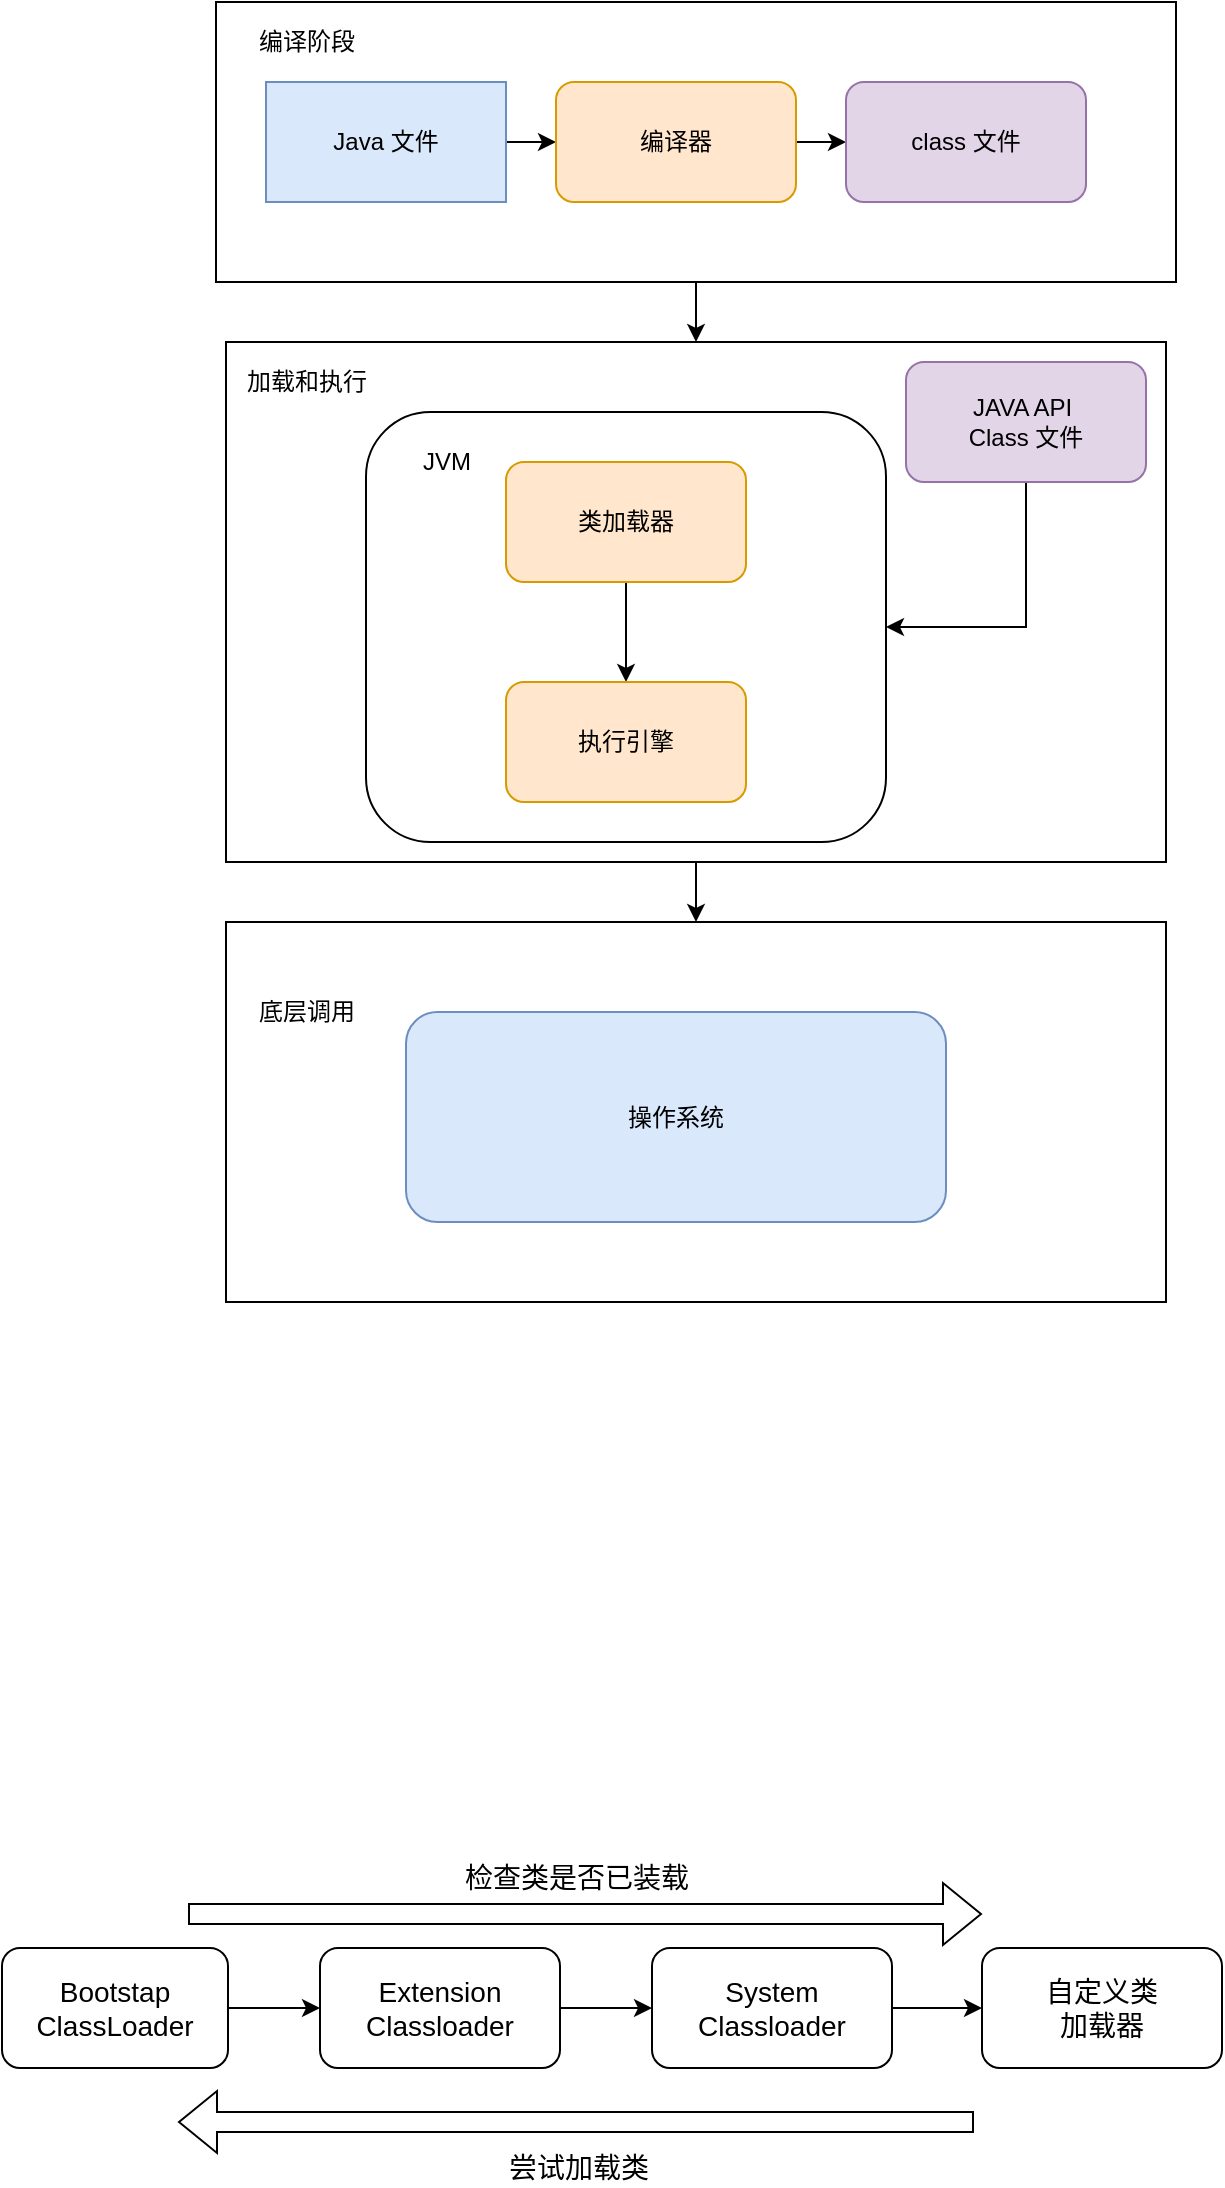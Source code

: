 <mxfile version="15.8.4" type="device"><diagram id="jexUZdtkr04LDdOQgsvH" name="Page-1"><mxGraphModel dx="1038" dy="617" grid="0" gridSize="10" guides="1" tooltips="1" connect="1" arrows="1" fold="1" page="0" pageScale="1" pageWidth="827" pageHeight="1169" math="0" shadow="0"><root><mxCell id="0"/><mxCell id="1" parent="0"/><mxCell id="Ha-A41okOYfvF64295Dq-19" value="" style="edgeStyle=orthogonalEdgeStyle;rounded=0;orthogonalLoop=1;jettySize=auto;html=1;entryX=0.5;entryY=0;entryDx=0;entryDy=0;" parent="1" source="Ha-A41okOYfvF64295Dq-1" target="Ha-A41okOYfvF64295Dq-8" edge="1"><mxGeometry relative="1" as="geometry"/></mxCell><mxCell id="Ha-A41okOYfvF64295Dq-1" value="" style="rounded=0;whiteSpace=wrap;html=1;" parent="1" vertex="1"><mxGeometry x="145" y="80" width="480" height="140" as="geometry"/></mxCell><mxCell id="Ha-A41okOYfvF64295Dq-2" value="编译阶段" style="text;html=1;align=center;verticalAlign=middle;resizable=0;points=[];autosize=1;strokeColor=none;fillColor=none;" parent="1" vertex="1"><mxGeometry x="160" y="90" width="60" height="20" as="geometry"/></mxCell><mxCell id="Ha-A41okOYfvF64295Dq-6" value="" style="edgeStyle=orthogonalEdgeStyle;rounded=0;orthogonalLoop=1;jettySize=auto;html=1;" parent="1" source="Ha-A41okOYfvF64295Dq-3" target="Ha-A41okOYfvF64295Dq-4" edge="1"><mxGeometry relative="1" as="geometry"/></mxCell><mxCell id="Ha-A41okOYfvF64295Dq-3" value="Java 文件" style="rounded=0;whiteSpace=wrap;html=1;fillColor=#dae8fc;strokeColor=#6c8ebf;" parent="1" vertex="1"><mxGeometry x="170" y="120" width="120" height="60" as="geometry"/></mxCell><mxCell id="Ha-A41okOYfvF64295Dq-7" style="edgeStyle=orthogonalEdgeStyle;rounded=0;orthogonalLoop=1;jettySize=auto;html=1;exitX=1;exitY=0.5;exitDx=0;exitDy=0;entryX=0;entryY=0.5;entryDx=0;entryDy=0;" parent="1" source="Ha-A41okOYfvF64295Dq-4" target="Ha-A41okOYfvF64295Dq-5" edge="1"><mxGeometry relative="1" as="geometry"/></mxCell><mxCell id="Ha-A41okOYfvF64295Dq-4" value="编译器" style="rounded=1;whiteSpace=wrap;html=1;fillColor=#ffe6cc;strokeColor=#d79b00;" parent="1" vertex="1"><mxGeometry x="315" y="120" width="120" height="60" as="geometry"/></mxCell><mxCell id="Ha-A41okOYfvF64295Dq-5" value="class 文件" style="rounded=1;whiteSpace=wrap;html=1;fillColor=#e1d5e7;strokeColor=#9673a6;" parent="1" vertex="1"><mxGeometry x="460" y="120" width="120" height="60" as="geometry"/></mxCell><mxCell id="Ha-A41okOYfvF64295Dq-22" value="" style="edgeStyle=orthogonalEdgeStyle;rounded=0;orthogonalLoop=1;jettySize=auto;html=1;entryX=0.5;entryY=0;entryDx=0;entryDy=0;" parent="1" source="Ha-A41okOYfvF64295Dq-8" target="Ha-A41okOYfvF64295Dq-20" edge="1"><mxGeometry relative="1" as="geometry"/></mxCell><mxCell id="Ha-A41okOYfvF64295Dq-8" value="" style="rounded=0;whiteSpace=wrap;html=1;" parent="1" vertex="1"><mxGeometry x="150" y="250" width="470" height="260" as="geometry"/></mxCell><mxCell id="Ha-A41okOYfvF64295Dq-9" value="加载和执行" style="text;html=1;align=center;verticalAlign=middle;resizable=0;points=[];autosize=1;strokeColor=none;fillColor=none;" parent="1" vertex="1"><mxGeometry x="150" y="260" width="80" height="20" as="geometry"/></mxCell><mxCell id="Ha-A41okOYfvF64295Dq-10" value="" style="rounded=1;whiteSpace=wrap;html=1;" parent="1" vertex="1"><mxGeometry x="220" y="285" width="260" height="215" as="geometry"/></mxCell><mxCell id="Ha-A41okOYfvF64295Dq-11" value="JVM" style="text;html=1;align=center;verticalAlign=middle;resizable=0;points=[];autosize=1;strokeColor=none;fillColor=none;" parent="1" vertex="1"><mxGeometry x="240" y="300" width="40" height="20" as="geometry"/></mxCell><mxCell id="Ha-A41okOYfvF64295Dq-18" value="" style="edgeStyle=orthogonalEdgeStyle;rounded=0;orthogonalLoop=1;jettySize=auto;html=1;" parent="1" source="Ha-A41okOYfvF64295Dq-13" target="Ha-A41okOYfvF64295Dq-14" edge="1"><mxGeometry relative="1" as="geometry"/></mxCell><mxCell id="Ha-A41okOYfvF64295Dq-13" value="类加载器" style="rounded=1;whiteSpace=wrap;html=1;fillColor=#ffe6cc;strokeColor=#d79b00;" parent="1" vertex="1"><mxGeometry x="290" y="310" width="120" height="60" as="geometry"/></mxCell><mxCell id="Ha-A41okOYfvF64295Dq-14" value="执行引擎" style="rounded=1;whiteSpace=wrap;html=1;fillColor=#ffe6cc;strokeColor=#d79b00;" parent="1" vertex="1"><mxGeometry x="290" y="420" width="120" height="60" as="geometry"/></mxCell><mxCell id="Ha-A41okOYfvF64295Dq-17" style="edgeStyle=orthogonalEdgeStyle;rounded=0;orthogonalLoop=1;jettySize=auto;html=1;exitX=0.5;exitY=1;exitDx=0;exitDy=0;" parent="1" source="Ha-A41okOYfvF64295Dq-15" target="Ha-A41okOYfvF64295Dq-10" edge="1"><mxGeometry relative="1" as="geometry"/></mxCell><mxCell id="Ha-A41okOYfvF64295Dq-15" value="JAVA API&amp;nbsp;&lt;br&gt;Class 文件" style="rounded=1;whiteSpace=wrap;html=1;fillColor=#e1d5e7;strokeColor=#9673a6;" parent="1" vertex="1"><mxGeometry x="490" y="260" width="120" height="60" as="geometry"/></mxCell><mxCell id="Ha-A41okOYfvF64295Dq-20" value="" style="rounded=0;whiteSpace=wrap;html=1;" parent="1" vertex="1"><mxGeometry x="150" y="540" width="470" height="190" as="geometry"/></mxCell><mxCell id="Ha-A41okOYfvF64295Dq-21" value="操作系统" style="rounded=1;whiteSpace=wrap;html=1;fillColor=#dae8fc;strokeColor=#6c8ebf;" parent="1" vertex="1"><mxGeometry x="240" y="585" width="270" height="105" as="geometry"/></mxCell><mxCell id="Ha-A41okOYfvF64295Dq-23" value="底层调用" style="text;html=1;align=center;verticalAlign=middle;resizable=0;points=[];autosize=1;strokeColor=none;fillColor=none;" parent="1" vertex="1"><mxGeometry x="160" y="575" width="60" height="20" as="geometry"/></mxCell><mxCell id="4p1_mxaOmcTXK7tubFqO-5" value="" style="edgeStyle=orthogonalEdgeStyle;rounded=0;orthogonalLoop=1;jettySize=auto;html=1;fontSize=14;" edge="1" parent="1" source="4p1_mxaOmcTXK7tubFqO-1" target="4p1_mxaOmcTXK7tubFqO-2"><mxGeometry relative="1" as="geometry"/></mxCell><mxCell id="4p1_mxaOmcTXK7tubFqO-1" value="&lt;font style=&quot;font-size: 14px&quot;&gt;Bootstap ClassLoader&lt;/font&gt;" style="rounded=1;whiteSpace=wrap;html=1;" vertex="1" parent="1"><mxGeometry x="38" y="1053" width="113" height="60" as="geometry"/></mxCell><mxCell id="4p1_mxaOmcTXK7tubFqO-9" value="" style="edgeStyle=orthogonalEdgeStyle;rounded=0;orthogonalLoop=1;jettySize=auto;html=1;fontSize=14;" edge="1" parent="1" source="4p1_mxaOmcTXK7tubFqO-2" target="4p1_mxaOmcTXK7tubFqO-3"><mxGeometry relative="1" as="geometry"/></mxCell><mxCell id="4p1_mxaOmcTXK7tubFqO-2" value="Extension&lt;br&gt;Classloader" style="rounded=1;whiteSpace=wrap;html=1;fontSize=14;" vertex="1" parent="1"><mxGeometry x="197" y="1053" width="120" height="60" as="geometry"/></mxCell><mxCell id="4p1_mxaOmcTXK7tubFqO-8" value="" style="edgeStyle=orthogonalEdgeStyle;rounded=0;orthogonalLoop=1;jettySize=auto;html=1;fontSize=14;" edge="1" parent="1" source="4p1_mxaOmcTXK7tubFqO-3" target="4p1_mxaOmcTXK7tubFqO-4"><mxGeometry relative="1" as="geometry"/></mxCell><mxCell id="4p1_mxaOmcTXK7tubFqO-3" value="System&lt;br&gt;Classloader" style="rounded=1;whiteSpace=wrap;html=1;fontSize=14;" vertex="1" parent="1"><mxGeometry x="363" y="1053" width="120" height="60" as="geometry"/></mxCell><mxCell id="4p1_mxaOmcTXK7tubFqO-4" value="自定义类&lt;br&gt;加载器" style="rounded=1;whiteSpace=wrap;html=1;fontSize=14;" vertex="1" parent="1"><mxGeometry x="528" y="1053" width="120" height="60" as="geometry"/></mxCell><mxCell id="4p1_mxaOmcTXK7tubFqO-10" value="" style="shape=flexArrow;endArrow=classic;html=1;rounded=0;fontSize=14;" edge="1" parent="1"><mxGeometry width="50" height="50" relative="1" as="geometry"><mxPoint x="131" y="1036" as="sourcePoint"/><mxPoint x="528" y="1036" as="targetPoint"/></mxGeometry></mxCell><mxCell id="4p1_mxaOmcTXK7tubFqO-11" value="检查类是否已装载" style="edgeLabel;html=1;align=center;verticalAlign=middle;resizable=0;points=[];fontSize=14;" vertex="1" connectable="0" parent="4p1_mxaOmcTXK7tubFqO-10"><mxGeometry x="0.152" y="-2" relative="1" as="geometry"><mxPoint x="-35" y="-20" as="offset"/></mxGeometry></mxCell><mxCell id="4p1_mxaOmcTXK7tubFqO-12" value="" style="shape=flexArrow;endArrow=classic;html=1;rounded=0;fontSize=14;" edge="1" parent="1"><mxGeometry width="50" height="50" relative="1" as="geometry"><mxPoint x="524" y="1140" as="sourcePoint"/><mxPoint x="126" y="1140" as="targetPoint"/></mxGeometry></mxCell><mxCell id="4p1_mxaOmcTXK7tubFqO-13" value="尝试加载类" style="edgeLabel;html=1;align=center;verticalAlign=middle;resizable=0;points=[];fontSize=14;" vertex="1" connectable="0" parent="4p1_mxaOmcTXK7tubFqO-12"><mxGeometry x="0.152" y="-2" relative="1" as="geometry"><mxPoint x="31" y="25" as="offset"/></mxGeometry></mxCell></root></mxGraphModel></diagram></mxfile>